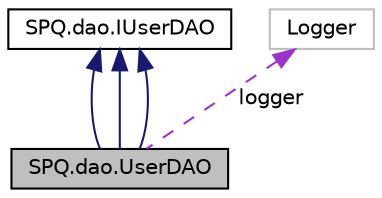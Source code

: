 digraph "SPQ.dao.UserDAO"
{
  edge [fontname="Helvetica",fontsize="10",labelfontname="Helvetica",labelfontsize="10"];
  node [fontname="Helvetica",fontsize="10",shape=record];
  Node2 [label="SPQ.dao.UserDAO",height=0.2,width=0.4,color="black", fillcolor="grey75", style="filled", fontcolor="black"];
  Node3 -> Node2 [dir="back",color="midnightblue",fontsize="10",style="solid"];
  Node3 [label="SPQ.dao.IUserDAO",height=0.2,width=0.4,color="black", fillcolor="white", style="filled",URL="$interface_s_p_q_1_1dao_1_1_i_user_d_a_o.html"];
  Node3 -> Node2 [dir="back",color="midnightblue",fontsize="10",style="solid"];
  Node3 -> Node2 [dir="back",color="midnightblue",fontsize="10",style="solid"];
  Node4 -> Node2 [dir="back",color="darkorchid3",fontsize="10",style="dashed",label=" logger" ];
  Node4 [label="Logger",height=0.2,width=0.4,color="grey75", fillcolor="white", style="filled"];
}
